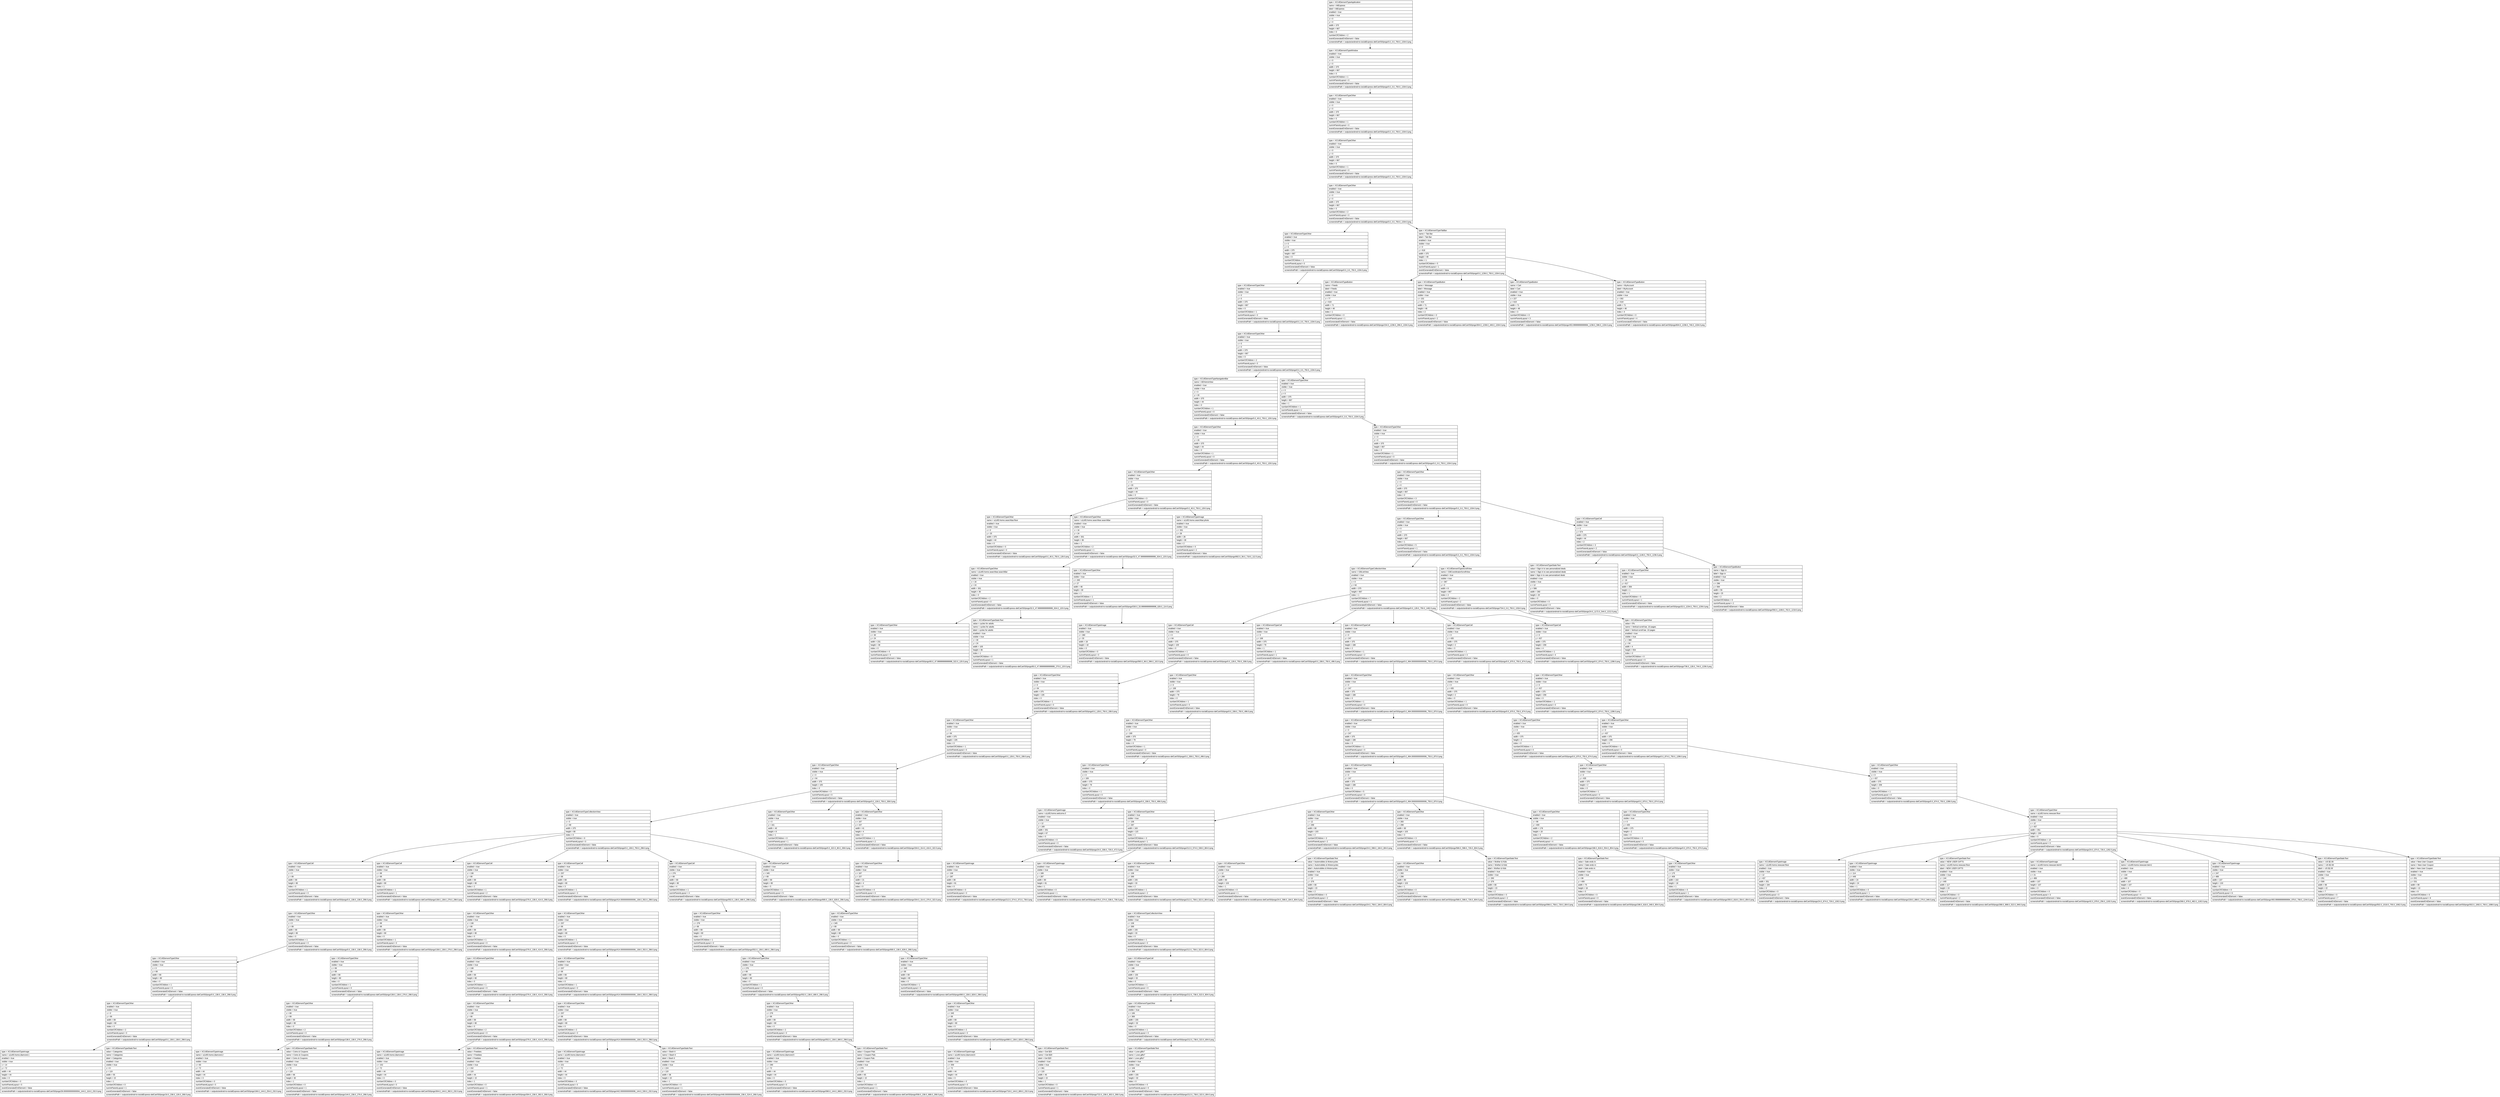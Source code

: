 digraph Layout {

	node [shape=record fontname=Arial];

	0	[label="{type = XCUIElementTypeApplication\l|name = AliExpress\l|label = AliExpress\l|enabled = true\l|visible = true\l|x = 0\l|y = 0\l|width = 375\l|height = 667\l|index = 0\l|numberOfChildren = 2\l|eventGeneratedOnElement = false \l|screenshotPath = outputs/android-to-ios/aliExpress-delCart/S0/pngs/0.0_0.0_750.0_1334.0.png\l}"]
	1	[label="{type = XCUIElementTypeWindow\l|enabled = true\l|visible = true\l|x = 0\l|y = 0\l|width = 375\l|height = 667\l|index = 0\l|numberOfChildren = 1\l|numInParentLayout = 0\l|eventGeneratedOnElement = false \l|screenshotPath = outputs/android-to-ios/aliExpress-delCart/S0/pngs/0.0_0.0_750.0_1334.0.png\l}"]
	2	[label="{type = XCUIElementTypeOther\l|enabled = true\l|visible = true\l|x = 0\l|y = 0\l|width = 375\l|height = 667\l|index = 0\l|numberOfChildren = 1\l|numInParentLayout = 0\l|eventGeneratedOnElement = false \l|screenshotPath = outputs/android-to-ios/aliExpress-delCart/S0/pngs/0.0_0.0_750.0_1334.0.png\l}"]
	3	[label="{type = XCUIElementTypeOther\l|enabled = true\l|visible = true\l|x = 0\l|y = 0\l|width = 375\l|height = 667\l|index = 0\l|numberOfChildren = 1\l|numInParentLayout = 0\l|eventGeneratedOnElement = false \l|screenshotPath = outputs/android-to-ios/aliExpress-delCart/S0/pngs/0.0_0.0_750.0_1334.0.png\l}"]
	4	[label="{type = XCUIElementTypeOther\l|enabled = true\l|visible = true\l|x = 0\l|y = 0\l|width = 375\l|height = 667\l|index = 0\l|numberOfChildren = 2\l|numInParentLayout = 0\l|eventGeneratedOnElement = false \l|screenshotPath = outputs/android-to-ios/aliExpress-delCart/S0/pngs/0.0_0.0_750.0_1334.0.png\l}"]
	5	[label="{type = XCUIElementTypeOther\l|enabled = true\l|visible = true\l|x = 0\l|y = 0\l|width = 375\l|height = 667\l|index = 0\l|numberOfChildren = 1\l|numInParentLayout = 0\l|eventGeneratedOnElement = false \l|screenshotPath = outputs/android-to-ios/aliExpress-delCart/S0/pngs/0.0_0.0_750.0_1334.0.png\l}"]
	6	[label="{type = XCUIElementTypeTabBar\l|name = Tab Bar\l|label = Tab Bar\l|enabled = true\l|visible = true\l|x = 0\l|y = 618\l|width = 375\l|height = 49\l|index = 1\l|numberOfChildren = 5\l|numInParentLayout = 1\l|eventGeneratedOnElement = false \l|screenshotPath = outputs/android-to-ios/aliExpress-delCart/S0/pngs/0.0_1236.0_750.0_1334.0.png\l}"]
	7	[label="{type = XCUIElementTypeOther\l|enabled = true\l|visible = true\l|x = 0\l|y = 0\l|width = 375\l|height = 667\l|index = 0\l|numberOfChildren = 1\l|numInParentLayout = 0\l|eventGeneratedOnElement = false \l|screenshotPath = outputs/android-to-ios/aliExpress-delCart/S0/pngs/0.0_0.0_750.0_1334.0.png\l}"]
	8	[label="{type = XCUIElementTypeButton\l|name = Feeds\l|label = Feeds\l|enabled = true\l|visible = true\l|x = 77\l|y = 619\l|width = 71\l|height = 48\l|index = 1\l|numberOfChildren = 0\l|numInParentLayout = 1\l|eventGeneratedOnElement = false \l|screenshotPath = outputs/android-to-ios/aliExpress-delCart/S0/pngs/154.0_1238.0_296.0_1334.0.png\l}"]
	9	[label="{type = XCUIElementTypeButton\l|name = Message\l|label = Message\l|enabled = true\l|visible = true\l|x = 152\l|y = 619\l|width = 71\l|height = 48\l|index = 2\l|numberOfChildren = 0\l|numInParentLayout = 2\l|eventGeneratedOnElement = false \l|screenshotPath = outputs/android-to-ios/aliExpress-delCart/S0/pngs/304.0_1238.0_446.0_1334.0.png\l}"]
	10	[label="{type = XCUIElementTypeButton\l|name = Cart\l|label = Cart\l|enabled = true\l|visible = true\l|x = 227\l|y = 619\l|width = 71\l|height = 48\l|index = 3\l|numberOfChildren = 0\l|numInParentLayout = 3\l|eventGeneratedOnElement = false \l|screenshotPath = outputs/android-to-ios/aliExpress-delCart/S0/pngs/453.99999999999994_1238.0_596.0_1334.0.png\l}"]
	11	[label="{type = XCUIElementTypeButton\l|name = MyAccount\l|label = MyAccount\l|enabled = true\l|visible = true\l|x = 302\l|y = 619\l|width = 71\l|height = 48\l|index = 4\l|numberOfChildren = 0\l|numInParentLayout = 4\l|eventGeneratedOnElement = false \l|screenshotPath = outputs/android-to-ios/aliExpress-delCart/S0/pngs/604.0_1238.0_746.0_1334.0.png\l}"]
	12	[label="{type = XCUIElementTypeOther\l|enabled = true\l|visible = true\l|x = 0\l|y = 0\l|width = 375\l|height = 667\l|index = 0\l|numberOfChildren = 2\l|numInParentLayout = 0\l|eventGeneratedOnElement = false \l|screenshotPath = outputs/android-to-ios/aliExpress-delCart/S0/pngs/0.0_0.0_750.0_1334.0.png\l}"]
	13	[label="{type = XCUIElementTypeNavigationBar\l|name = AEHomeView\l|enabled = true\l|visible = true\l|x = 0\l|y = 20\l|width = 375\l|height = 44\l|index = 0\l|numberOfChildren = 1\l|numInParentLayout = 0\l|eventGeneratedOnElement = false \l|screenshotPath = outputs/android-to-ios/aliExpress-delCart/S0/pngs/0.0_40.0_750.0_128.0.png\l}"]
	14	[label="{type = XCUIElementTypeOther\l|enabled = true\l|visible = true\l|x = 0\l|y = 0\l|width = 375\l|height = 667\l|index = 1\l|numberOfChildren = 1\l|numInParentLayout = 1\l|eventGeneratedOnElement = false \l|screenshotPath = outputs/android-to-ios/aliExpress-delCart/S0/pngs/0.0_0.0_750.0_1334.0.png\l}"]
	15	[label="{type = XCUIElementTypeOther\l|enabled = true\l|visible = true\l|x = 0\l|y = 20\l|width = 375\l|height = 44\l|index = 0\l|numberOfChildren = 1\l|numInParentLayout = 0\l|eventGeneratedOnElement = false \l|screenshotPath = outputs/android-to-ios/aliExpress-delCart/S0/pngs/0.0_40.0_750.0_128.0.png\l}"]
	16	[label="{type = XCUIElementTypeOther\l|enabled = true\l|visible = true\l|x = 0\l|y = 0\l|width = 375\l|height = 667\l|index = 0\l|numberOfChildren = 1\l|numInParentLayout = 0\l|eventGeneratedOnElement = false \l|screenshotPath = outputs/android-to-ios/aliExpress-delCart/S0/pngs/0.0_0.0_750.0_1334.0.png\l}"]
	17	[label="{type = XCUIElementTypeOther\l|enabled = true\l|visible = true\l|x = 0\l|y = 20\l|width = 375\l|height = 44\l|index = 0\l|numberOfChildren = 3\l|numInParentLayout = 0\l|eventGeneratedOnElement = false \l|screenshotPath = outputs/android-to-ios/aliExpress-delCart/S0/pngs/0.0_40.0_750.0_128.0.png\l}"]
	18	[label="{type = XCUIElementTypeOther\l|enabled = true\l|visible = true\l|x = 0\l|y = 0\l|width = 375\l|height = 667\l|index = 0\l|numberOfChildren = 3\l|numInParentLayout = 0\l|eventGeneratedOnElement = false \l|screenshotPath = outputs/android-to-ios/aliExpress-delCart/S0/pngs/0.0_0.0_750.0_1334.0.png\l}"]
	19	[label="{type = XCUIElementTypeOther\l|name = a1z65.home.searchbar.floor\l|enabled = true\l|visible = true\l|x = 0\l|y = 20\l|width = 375\l|height = 44\l|index = 0\l|numberOfChildren = 0\l|numInParentLayout = 0\l|eventGeneratedOnElement = false \l|screenshotPath = outputs/android-to-ios/aliExpress-delCart/S0/pngs/0.0_40.0_750.0_128.0.png\l}"]
	20	[label="{type = XCUIElementTypeOther\l|name = a1z65.home.searchbar.searchBar\l|enabled = true\l|visible = true\l|x = 16\l|y = 24\l|width = 301\l|height = 36\l|index = 1\l|numberOfChildren = 2\l|numInParentLayout = 1\l|eventGeneratedOnElement = false \l|screenshotPath = outputs/android-to-ios/aliExpress-delCart/S0/pngs/32.0_47.99999999999999_634.0_120.0.png\l}"]
	21	[label="{type = XCUIElementTypeImage\l|name = a1z65.home.searchbar.photo\l|enabled = true\l|visible = true\l|x = 331\l|y = 28\l|width = 28\l|height = 28\l|index = 2\l|numberOfChildren = 0\l|numInParentLayout = 2\l|eventGeneratedOnElement = false \l|screenshotPath = outputs/android-to-ios/aliExpress-delCart/S0/pngs/662.0_56.0_718.0_112.0.png\l}"]
	22	[label="{type = XCUIElementTypeOther\l|enabled = true\l|visible = true\l|x = 0\l|y = 0\l|width = 375\l|height = 667\l|index = 1\l|numberOfChildren = 5\l|numInParentLayout = 1\l|eventGeneratedOnElement = false \l|screenshotPath = outputs/android-to-ios/aliExpress-delCart/S0/pngs/0.0_0.0_750.0_1334.0.png\l}"]
	23	[label="{type = XCUIElementTypeCell\l|enabled = true\l|visible = true\l|x = 0\l|y = 574\l|width = 375\l|height = 44\l|index = 2\l|numberOfChildren = 3\l|numInParentLayout = 2\l|eventGeneratedOnElement = false \l|screenshotPath = outputs/android-to-ios/aliExpress-delCart/S0/pngs/0.0_1148.0_750.0_1236.0.png\l}"]
	24	[label="{type = XCUIElementTypeOther\l|name = a1z65.home.searchbar.searchBar\l|enabled = true\l|visible = true\l|x = 16\l|y = 24\l|width = 301\l|height = 36\l|index = 0\l|numberOfChildren = 2\l|numInParentLayout = 0\l|eventGeneratedOnElement = false \l|screenshotPath = outputs/android-to-ios/aliExpress-delCart/S0/pngs/32.0_47.99999999999999_634.0_120.0.png\l}"]
	25	[label="{type = XCUIElementTypeOther\l|enabled = true\l|visible = true\l|x = 265\l|y = 27\l|width = 48\l|height = 30\l|index = 1\l|numberOfChildren = 1\l|numInParentLayout = 1\l|eventGeneratedOnElement = false \l|screenshotPath = outputs/android-to-ios/aliExpress-delCart/S0/pngs/530.0_53.99999999999999_626.0_114.0.png\l}"]
	26	[label="{type = XCUIElementTypeCollectionView\l|name = GBListView\l|enabled = true\l|visible = true\l|x = 0\l|y = 64\l|width = 375\l|height = 667\l|index = 1\l|numberOfChildren = 7\l|numInParentLayout = 1\l|eventGeneratedOnElement = false \l|screenshotPath = outputs/android-to-ios/aliExpress-delCart/S0/pngs/0.0_128.0_750.0_1462.0.png\l}"]
	27	[label="{type = XCUIElementTypeScrollView\l|name = GBCoordinatorScrollView\l|enabled = true\l|visible = true\l|x = 367\l|y = 0\l|width = 8\l|height = 667\l|index = 2\l|numberOfChildren = 2\l|numInParentLayout = 2\l|eventGeneratedOnElement = false \l|screenshotPath = outputs/android-to-ios/aliExpress-delCart/S0/pngs/734.0_0.0_750.0_1334.0.png\l}"]
	28	[label="{type = XCUIElementTypeStaticText\l|value = Sign in to see personalized deals\l|name = Sign in to see personalized deals\l|label = Sign in to see personalized deals\l|enabled = true\l|visible = true\l|x = 12\l|y = 586\l|width = 260\l|height = 20\l|index = 0\l|numberOfChildren = 0\l|numInParentLayout = 0\l|eventGeneratedOnElement = false \l|screenshotPath = outputs/android-to-ios/aliExpress-delCart/S0/pngs/24.0_1172.0_544.0_1212.0.png\l}"]
	29	[label="{type = XCUIElementTypeOther\l|enabled = true\l|visible = true\l|x = 16\l|y = 617\l|width = 359\l|height = 1\l|index = 1\l|numberOfChildren = 0\l|numInParentLayout = 1\l|eventGeneratedOnElement = false \l|screenshotPath = outputs/android-to-ios/aliExpress-delCart/S0/pngs/32.0_1234.0_750.0_1236.0.png\l}"]
	30	[label="{type = XCUIElementTypeButton\l|name = Sign in\l|label = Sign in\l|enabled = true\l|visible = true\l|x = 296\l|y = 584\l|width = 55\l|height = 25\l|index = 2\l|numberOfChildren = 0\l|numInParentLayout = 2\l|eventGeneratedOnElement = false \l|screenshotPath = outputs/android-to-ios/aliExpress-delCart/S0/pngs/592.0_1168.0_702.0_1218.0.png\l}"]
	31	[label="{type = XCUIElementTypeOther\l|enabled = true\l|visible = true\l|x = 30\l|y = 24\l|width = 231\l|height = 36\l|index = 0\l|numberOfChildren = 0\l|numInParentLayout = 0\l|eventGeneratedOnElement = false \l|screenshotPath = outputs/android-to-ios/aliExpress-delCart/S0/pngs/60.0_47.99999999999999_522.0_120.0.png\l}"]
	32	[label="{type = XCUIElementTypeStaticText\l|value = cycles for adults\l|name = cycles for adults\l|label = cycles for adults\l|enabled = true\l|visible = true\l|x = 30\l|y = 24\l|width = 105\l|height = 36\l|index = 1\l|numberOfChildren = 0\l|numInParentLayout = 1\l|eventGeneratedOnElement = false \l|screenshotPath = outputs/android-to-ios/aliExpress-delCart/S0/pngs/60.0_47.99999999999999_270.0_120.0.png\l}"]
	33	[label="{type = XCUIElementTypeImage\l|enabled = true\l|visible = true\l|x = 280\l|y = 33\l|width = 18\l|height = 18\l|index = 0\l|numberOfChildren = 0\l|numInParentLayout = 0\l|eventGeneratedOnElement = false \l|screenshotPath = outputs/android-to-ios/aliExpress-delCart/S0/pngs/560.0_66.0_596.0_102.0.png\l}"]
	34	[label="{type = XCUIElementTypeCell\l|enabled = true\l|visible = true\l|x = 0\l|y = 64\l|width = 375\l|height = 105\l|index = 0\l|numberOfChildren = 1\l|numInParentLayout = 0\l|eventGeneratedOnElement = false \l|screenshotPath = outputs/android-to-ios/aliExpress-delCart/S0/pngs/0.0_128.0_750.0_338.0.png\l}"]
	35	[label="{type = XCUIElementTypeCell\l|enabled = true\l|visible = true\l|x = 0\l|y = 169\l|width = 375\l|height = 79\l|index = 1\l|numberOfChildren = 1\l|numInParentLayout = 1\l|eventGeneratedOnElement = false \l|screenshotPath = outputs/android-to-ios/aliExpress-delCart/S0/pngs/0.0_338.0_750.0_496.0.png\l}"]
	36	[label="{type = XCUIElementTypeCell\l|enabled = true\l|visible = true\l|x = 0\l|y = 247\l|width = 375\l|height = 188\l|index = 2\l|numberOfChildren = 1\l|numInParentLayout = 2\l|eventGeneratedOnElement = false \l|screenshotPath = outputs/android-to-ios/aliExpress-delCart/S0/pngs/0.0_494.00000000000006_750.0_870.0.png\l}"]
	37	[label="{type = XCUIElementTypeCell\l|enabled = true\l|visible = true\l|x = 0\l|y = 435\l|width = 375\l|height = 2\l|index = 3\l|numberOfChildren = 1\l|numInParentLayout = 3\l|eventGeneratedOnElement = false \l|screenshotPath = outputs/android-to-ios/aliExpress-delCart/S0/pngs/0.0_870.0_750.0_874.0.png\l}"]
	38	[label="{type = XCUIElementTypeCell\l|enabled = true\l|visible = true\l|x = 0\l|y = 437\l|width = 375\l|height = 206\l|index = 4\l|numberOfChildren = 1\l|numInParentLayout = 4\l|eventGeneratedOnElement = false \l|screenshotPath = outputs/android-to-ios/aliExpress-delCart/S0/pngs/0.0_874.0_750.0_1286.0.png\l}"]
	39	[label="{type = XCUIElementTypeOther\l|value = 0%\l|name = Vertical scroll bar, 10 pages\l|label = Vertical scroll bar, 10 pages\l|enabled = true\l|visible = true\l|x = 368\l|y = 64\l|width = 4\l|height = 554\l|index = 0\l|numberOfChildren = 0\l|numInParentLayout = 0\l|eventGeneratedOnElement = false \l|screenshotPath = outputs/android-to-ios/aliExpress-delCart/S0/pngs/736.0_128.0_744.0_1236.0.png\l}"]
	40	[label="{type = XCUIElementTypeOther\l|enabled = true\l|visible = true\l|x = 0\l|y = 64\l|width = 375\l|height = 105\l|index = 0\l|numberOfChildren = 1\l|numInParentLayout = 0\l|eventGeneratedOnElement = false \l|screenshotPath = outputs/android-to-ios/aliExpress-delCart/S0/pngs/0.0_128.0_750.0_338.0.png\l}"]
	41	[label="{type = XCUIElementTypeOther\l|enabled = true\l|visible = true\l|x = 0\l|y = 169\l|width = 375\l|height = 79\l|index = 0\l|numberOfChildren = 1\l|numInParentLayout = 0\l|eventGeneratedOnElement = false \l|screenshotPath = outputs/android-to-ios/aliExpress-delCart/S0/pngs/0.0_338.0_750.0_496.0.png\l}"]
	42	[label="{type = XCUIElementTypeOther\l|enabled = true\l|visible = true\l|x = 0\l|y = 247\l|width = 375\l|height = 188\l|index = 0\l|numberOfChildren = 1\l|numInParentLayout = 0\l|eventGeneratedOnElement = false \l|screenshotPath = outputs/android-to-ios/aliExpress-delCart/S0/pngs/0.0_494.00000000000006_750.0_870.0.png\l}"]
	43	[label="{type = XCUIElementTypeOther\l|enabled = true\l|visible = true\l|x = 0\l|y = 435\l|width = 375\l|height = 2\l|index = 0\l|numberOfChildren = 1\l|numInParentLayout = 0\l|eventGeneratedOnElement = false \l|screenshotPath = outputs/android-to-ios/aliExpress-delCart/S0/pngs/0.0_870.0_750.0_874.0.png\l}"]
	44	[label="{type = XCUIElementTypeOther\l|enabled = true\l|visible = true\l|x = 0\l|y = 437\l|width = 375\l|height = 206\l|index = 0\l|numberOfChildren = 1\l|numInParentLayout = 0\l|eventGeneratedOnElement = false \l|screenshotPath = outputs/android-to-ios/aliExpress-delCart/S0/pngs/0.0_874.0_750.0_1286.0.png\l}"]
	45	[label="{type = XCUIElementTypeOther\l|enabled = true\l|visible = true\l|x = 0\l|y = 64\l|width = 375\l|height = 105\l|index = 0\l|numberOfChildren = 1\l|numInParentLayout = 0\l|eventGeneratedOnElement = false \l|screenshotPath = outputs/android-to-ios/aliExpress-delCart/S0/pngs/0.0_128.0_750.0_338.0.png\l}"]
	46	[label="{type = XCUIElementTypeOther\l|enabled = true\l|visible = true\l|x = 0\l|y = 169\l|width = 375\l|height = 79\l|index = 0\l|numberOfChildren = 1\l|numInParentLayout = 0\l|eventGeneratedOnElement = false \l|screenshotPath = outputs/android-to-ios/aliExpress-delCart/S0/pngs/0.0_338.0_750.0_496.0.png\l}"]
	47	[label="{type = XCUIElementTypeOther\l|enabled = true\l|visible = true\l|x = 0\l|y = 247\l|width = 375\l|height = 188\l|index = 0\l|numberOfChildren = 1\l|numInParentLayout = 0\l|eventGeneratedOnElement = false \l|screenshotPath = outputs/android-to-ios/aliExpress-delCart/S0/pngs/0.0_494.00000000000006_750.0_870.0.png\l}"]
	48	[label="{type = XCUIElementTypeOther\l|enabled = true\l|visible = true\l|x = 0\l|y = 435\l|width = 375\l|height = 2\l|index = 0\l|numberOfChildren = 1\l|numInParentLayout = 0\l|eventGeneratedOnElement = false \l|screenshotPath = outputs/android-to-ios/aliExpress-delCart/S0/pngs/0.0_870.0_750.0_874.0.png\l}"]
	49	[label="{type = XCUIElementTypeOther\l|enabled = true\l|visible = true\l|x = 0\l|y = 437\l|width = 375\l|height = 206\l|index = 0\l|numberOfChildren = 1\l|numInParentLayout = 0\l|eventGeneratedOnElement = false \l|screenshotPath = outputs/android-to-ios/aliExpress-delCart/S0/pngs/0.0_874.0_750.0_1286.0.png\l}"]
	50	[label="{type = XCUIElementTypeOther\l|enabled = true\l|visible = true\l|x = 0\l|y = 64\l|width = 375\l|height = 105\l|index = 0\l|numberOfChildren = 3\l|numInParentLayout = 0\l|eventGeneratedOnElement = false \l|screenshotPath = outputs/android-to-ios/aliExpress-delCart/S0/pngs/0.0_128.0_750.0_338.0.png\l}"]
	51	[label="{type = XCUIElementTypeOther\l|enabled = true\l|visible = true\l|x = 0\l|y = 169\l|width = 375\l|height = 79\l|index = 0\l|numberOfChildren = 1\l|numInParentLayout = 0\l|eventGeneratedOnElement = false \l|screenshotPath = outputs/android-to-ios/aliExpress-delCart/S0/pngs/0.0_338.0_750.0_496.0.png\l}"]
	52	[label="{type = XCUIElementTypeOther\l|enabled = true\l|visible = true\l|x = 0\l|y = 247\l|width = 375\l|height = 188\l|index = 0\l|numberOfChildren = 5\l|numInParentLayout = 0\l|eventGeneratedOnElement = false \l|screenshotPath = outputs/android-to-ios/aliExpress-delCart/S0/pngs/0.0_494.00000000000006_750.0_870.0.png\l}"]
	53	[label="{type = XCUIElementTypeOther\l|enabled = true\l|visible = true\l|x = 0\l|y = 435\l|width = 375\l|height = 2\l|index = 0\l|numberOfChildren = 1\l|numInParentLayout = 0\l|eventGeneratedOnElement = false \l|screenshotPath = outputs/android-to-ios/aliExpress-delCart/S0/pngs/0.0_870.0_750.0_874.0.png\l}"]
	54	[label="{type = XCUIElementTypeOther\l|enabled = true\l|visible = true\l|x = 0\l|y = 437\l|width = 375\l|height = 206\l|index = 0\l|numberOfChildren = 1\l|numInParentLayout = 0\l|eventGeneratedOnElement = false \l|screenshotPath = outputs/android-to-ios/aliExpress-delCart/S0/pngs/0.0_874.0_750.0_1286.0.png\l}"]
	55	[label="{type = XCUIElementTypeCollectionView\l|enabled = true\l|visible = true\l|x = 0\l|y = 69\l|width = 375\l|height = 80\l|index = 0\l|numberOfChildren = 6\l|numInParentLayout = 0\l|eventGeneratedOnElement = false \l|screenshotPath = outputs/android-to-ios/aliExpress-delCart/S0/pngs/0.0_138.0_750.0_298.0.png\l}"]
	56	[label="{type = XCUIElementTypeOther\l|enabled = true\l|visible = true\l|x = 0\l|y = 161\l|width = 40\l|height = 8\l|index = 1\l|numberOfChildren = 0\l|numInParentLayout = 1\l|eventGeneratedOnElement = false \l|screenshotPath = outputs/android-to-ios/aliExpress-delCart/S0/pngs/0.0_322.0_80.0_338.0.png\l}"]
	57	[label="{type = XCUIElementTypeOther\l|enabled = true\l|visible = true\l|x = 167\l|y = 157\l|width = 41\l|height = 4\l|index = 2\l|numberOfChildren = 1\l|numInParentLayout = 2\l|eventGeneratedOnElement = false \l|screenshotPath = outputs/android-to-ios/aliExpress-delCart/S0/pngs/334.0_314.0_416.0_322.0.png\l}"]
	58	[label="{type = XCUIElementTypeImage\l|name = a1z65.home.welcome.0\l|enabled = true\l|visible = true\l|x = 12\l|y = 169\l|width = 351\l|height = 67\l|index = 0\l|numberOfChildren = 0\l|numInParentLayout = 0\l|eventGeneratedOnElement = false \l|screenshotPath = outputs/android-to-ios/aliExpress-delCart/S0/pngs/24.0_338.0_726.0_472.0.png\l}"]
	59	[label="{type = XCUIElementTypeOther\l|enabled = true\l|visible = true\l|x = 106\l|y = 287\l|width = 163\l|height = 115\l|index = 1\l|numberOfChildren = 3\l|numInParentLayout = 1\l|eventGeneratedOnElement = false \l|screenshotPath = outputs/android-to-ios/aliExpress-delCart/S0/pngs/212.0_574.0_538.0_804.0.png\l}"]
	60	[label="{type = XCUIElementTypeOther\l|enabled = true\l|visible = true\l|x = 12\l|y = 299\l|width = 80\l|height = 103\l|index = 2\l|numberOfChildren = 3\l|numInParentLayout = 2\l|eventGeneratedOnElement = false \l|screenshotPath = outputs/android-to-ios/aliExpress-delCart/S0/pngs/24.0_598.0_184.0_804.0.png\l}"]
	61	[label="{type = XCUIElementTypeOther\l|enabled = true\l|visible = true\l|x = 283\l|y = 299\l|width = 80\l|height = 103\l|index = 3\l|numberOfChildren = 3\l|numInParentLayout = 3\l|eventGeneratedOnElement = false \l|screenshotPath = outputs/android-to-ios/aliExpress-delCart/S0/pngs/566.0_598.0_726.0_804.0.png\l}"]
	62	[label="{type = XCUIElementTypeOther\l|enabled = true\l|visible = true\l|x = 99\l|y = 409\l|width = 178\l|height = 18\l|index = 4\l|numberOfChildren = 2\l|numInParentLayout = 4\l|eventGeneratedOnElement = false \l|screenshotPath = outputs/android-to-ios/aliExpress-delCart/S0/pngs/198.0_818.0_554.0_854.0.png\l}"]
	63	[label="{type = XCUIElementTypeOther\l|enabled = true\l|visible = true\l|x = 0\l|y = 435\l|width = 375\l|height = 2\l|index = 0\l|numberOfChildren = 0\l|numInParentLayout = 0\l|eventGeneratedOnElement = false \l|screenshotPath = outputs/android-to-ios/aliExpress-delCart/S0/pngs/0.0_870.0_750.0_874.0.png\l}"]
	64	[label="{type = XCUIElementTypeOther\l|name = a1z65.home.newuser.floor\l|enabled = true\l|visible = true\l|x = 12\l|y = 437\l|width = 351\l|height = 194\l|index = 0\l|numberOfChildren = 14\l|numInParentLayout = 0\l|eventGeneratedOnElement = false \l|screenshotPath = outputs/android-to-ios/aliExpress-delCart/S0/pngs/24.0_874.0_726.0_1262.0.png\l}"]
	65	[label="{type = XCUIElementTypeCell\l|enabled = true\l|visible = true\l|x = 0\l|y = 69\l|width = 69\l|height = 80\l|index = 0\l|numberOfChildren = 1\l|numInParentLayout = 0\l|eventGeneratedOnElement = false \l|screenshotPath = outputs/android-to-ios/aliExpress-delCart/S0/pngs/0.0_138.0_138.0_298.0.png\l}"]
	66	[label="{type = XCUIElementTypeCell\l|enabled = true\l|visible = true\l|x = 69\l|y = 69\l|width = 69\l|height = 80\l|index = 1\l|numberOfChildren = 1\l|numInParentLayout = 1\l|eventGeneratedOnElement = false \l|screenshotPath = outputs/android-to-ios/aliExpress-delCart/S0/pngs/138.0_138.0_276.0_298.0.png\l}"]
	67	[label="{type = XCUIElementTypeCell\l|enabled = true\l|visible = true\l|x = 138\l|y = 69\l|width = 69\l|height = 80\l|index = 2\l|numberOfChildren = 1\l|numInParentLayout = 2\l|eventGeneratedOnElement = false \l|screenshotPath = outputs/android-to-ios/aliExpress-delCart/S0/pngs/276.0_138.0_414.0_298.0.png\l}"]
	68	[label="{type = XCUIElementTypeCell\l|enabled = true\l|visible = true\l|x = 207\l|y = 69\l|width = 69\l|height = 80\l|index = 3\l|numberOfChildren = 1\l|numInParentLayout = 3\l|eventGeneratedOnElement = false \l|screenshotPath = outputs/android-to-ios/aliExpress-delCart/S0/pngs/414.00000000000006_138.0_552.0_298.0.png\l}"]
	69	[label="{type = XCUIElementTypeCell\l|enabled = true\l|visible = true\l|x = 276\l|y = 69\l|width = 69\l|height = 80\l|index = 4\l|numberOfChildren = 1\l|numInParentLayout = 4\l|eventGeneratedOnElement = false \l|screenshotPath = outputs/android-to-ios/aliExpress-delCart/S0/pngs/552.0_138.0_690.0_298.0.png\l}"]
	70	[label="{type = XCUIElementTypeCell\l|enabled = true\l|visible = true\l|x = 345\l|y = 69\l|width = 69\l|height = 80\l|index = 5\l|numberOfChildren = 1\l|numInParentLayout = 5\l|eventGeneratedOnElement = false \l|screenshotPath = outputs/android-to-ios/aliExpress-delCart/S0/pngs/690.0_138.0_828.0_298.0.png\l}"]
	71	[label="{type = XCUIElementTypeOther\l|enabled = true\l|visible = true\l|x = 167\l|y = 157\l|width = 21\l|height = 4\l|index = 0\l|numberOfChildren = 0\l|numInParentLayout = 0\l|eventGeneratedOnElement = false \l|screenshotPath = outputs/android-to-ios/aliExpress-delCart/S0/pngs/334.0_314.0_376.0_322.0.png\l}"]
	72	[label="{type = XCUIElementTypeImage\l|enabled = true\l|visible = true\l|x = 106\l|y = 287\l|width = 80\l|height = 81\l|index = 0\l|numberOfChildren = 0\l|numInParentLayout = 0\l|eventGeneratedOnElement = false \l|screenshotPath = outputs/android-to-ios/aliExpress-delCart/S0/pngs/212.0_574.0_372.0_736.0.png\l}"]
	73	[label="{type = XCUIElementTypeImage\l|enabled = true\l|visible = true\l|x = 189\l|y = 287\l|width = 80\l|height = 81\l|index = 1\l|numberOfChildren = 0\l|numInParentLayout = 1\l|eventGeneratedOnElement = false \l|screenshotPath = outputs/android-to-ios/aliExpress-delCart/S0/pngs/378.0_574.0_538.0_736.0.png\l}"]
	74	[label="{type = XCUIElementTypeOther\l|enabled = true\l|visible = true\l|x = 106\l|y = 369\l|width = 155\l|height = 33\l|index = 2\l|numberOfChildren = 1\l|numInParentLayout = 2\l|eventGeneratedOnElement = false \l|screenshotPath = outputs/android-to-ios/aliExpress-delCart/S0/pngs/212.0_738.0_522.0_804.0.png\l}"]
	75	[label="{type = XCUIElementTypeOther\l|enabled = true\l|visible = true\l|x = 12\l|y = 299\l|width = 80\l|height = 103\l|index = 1\l|numberOfChildren = 0\l|numInParentLayout = 1\l|eventGeneratedOnElement = false \l|screenshotPath = outputs/android-to-ios/aliExpress-delCart/S0/pngs/24.0_598.0_184.0_804.0.png\l}"]
	76	[label="{type = XCUIElementTypeStaticText\l|value = Automobiles & Motorcycles\l|name = Automobiles & Motorcycles\l|label = Automobiles & Motorcycles\l|enabled = true\l|visible = true\l|x = 12\l|y = 379\l|width = 80\l|height = 23\l|index = 2\l|numberOfChildren = 0\l|numInParentLayout = 2\l|eventGeneratedOnElement = false \l|screenshotPath = outputs/android-to-ios/aliExpress-delCart/S0/pngs/24.0_758.0_184.0_804.0.png\l}"]
	77	[label="{type = XCUIElementTypeOther\l|enabled = true\l|visible = true\l|x = 283\l|y = 299\l|width = 80\l|height = 103\l|index = 1\l|numberOfChildren = 0\l|numInParentLayout = 1\l|eventGeneratedOnElement = false \l|screenshotPath = outputs/android-to-ios/aliExpress-delCart/S0/pngs/566.0_598.0_726.0_804.0.png\l}"]
	78	[label="{type = XCUIElementTypeStaticText\l|value = Mother & Kids\l|name = Mother & Kids\l|label = Mother & Kids\l|enabled = true\l|visible = true\l|x = 283\l|y = 379\l|width = 80\l|height = 23\l|index = 2\l|numberOfChildren = 0\l|numInParentLayout = 2\l|eventGeneratedOnElement = false \l|screenshotPath = outputs/android-to-ios/aliExpress-delCart/S0/pngs/566.0_758.0_726.0_804.0.png\l}"]
	79	[label="{type = XCUIElementTypeStaticText\l|value = Sale ends in:\l|name = Sale ends in:\l|label = Sale ends in:\l|enabled = true\l|visible = true\l|x = 99\l|y = 409\l|width = 75\l|height = 18\l|index = 0\l|numberOfChildren = 0\l|numInParentLayout = 0\l|eventGeneratedOnElement = false \l|screenshotPath = outputs/android-to-ios/aliExpress-delCart/S0/pngs/198.0_818.0_348.0_854.0.png\l}"]
	80	[label="{type = XCUIElementTypeOther\l|enabled = true\l|visible = true\l|x = 175\l|y = 409\l|width = 102\l|height = 18\l|index = 1\l|numberOfChildren = 0\l|numInParentLayout = 1\l|eventGeneratedOnElement = false \l|screenshotPath = outputs/android-to-ios/aliExpress-delCart/S0/pngs/350.0_818.0_554.0_854.0.png\l}"]
	81	[label="{type = XCUIElementTypeImage\l|name = a1z65.home.newuser.floor\l|enabled = true\l|visible = true\l|x = 12\l|y = 437\l|width = 351\l|height = 194\l|index = 0\l|numberOfChildren = 0\l|numInParentLayout = 0\l|eventGeneratedOnElement = false \l|screenshotPath = outputs/android-to-ios/aliExpress-delCart/S0/pngs/24.0_874.0_726.0_1262.0.png\l}"]
	82	[label="{type = XCUIElementTypeImage\l|enabled = true\l|visible = true\l|x = 114\l|y = 449\l|width = 24\l|height = 24\l|index = 1\l|numberOfChildren = 0\l|numInParentLayout = 1\l|eventGeneratedOnElement = false \l|screenshotPath = outputs/android-to-ios/aliExpress-delCart/S0/pngs/228.0_898.0_276.0_946.0.png\l}"]
	83	[label="{type = XCUIElementTypeStaticText\l|value = NEW USER GIFTS\l|name = a1z65.home.newuser.floor\l|label = NEW USER GIFTS\l|enabled = true\l|visible = true\l|x = 144\l|y = 449\l|width = 117\l|height = 24\l|index = 2\l|numberOfChildren = 0\l|numInParentLayout = 2\l|eventGeneratedOnElement = false \l|screenshotPath = outputs/android-to-ios/aliExpress-delCart/S0/pngs/288.0_898.0_522.0_946.0.png\l}"]
	84	[label="{type = XCUIElementTypeImage\l|name = a1z65.home.newuser.item0\l|enabled = true\l|visible = true\l|x = 21\l|y = 489\l|width = 107\l|height = 107\l|index = 3\l|numberOfChildren = 0\l|numInParentLayout = 3\l|eventGeneratedOnElement = false \l|screenshotPath = outputs/android-to-ios/aliExpress-delCart/S0/pngs/42.0_978.0_256.0_1192.0.png\l}"]
	85	[label="{type = XCUIElementTypeImage\l|name = a1z65.home.newuser.item1\l|enabled = true\l|visible = true\l|x = 134\l|y = 489\l|width = 107\l|height = 107\l|index = 4\l|numberOfChildren = 0\l|numInParentLayout = 4\l|eventGeneratedOnElement = false \l|screenshotPath = outputs/android-to-ios/aliExpress-delCart/S0/pngs/268.0_978.0_482.0_1192.0.png\l}"]
	86	[label="{type = XCUIElementTypeImage\l|enabled = true\l|visible = true\l|x = 247\l|y = 489\l|width = 107\l|height = 133\l|index = 6\l|numberOfChildren = 0\l|numInParentLayout = 6\l|eventGeneratedOnElement = false \l|screenshotPath = outputs/android-to-ios/aliExpress-delCart/S0/pngs/493.99999999999994_978.0_708.0_1244.0.png\l}"]
	87	[label="{type = XCUIElementTypeStaticText\l|value = -US $2.00\l|name = -US $2.00\l|label = -US $2.00\l|enabled = true\l|visible = true\l|x = 251\l|y = 509\l|width = 99\l|height = 22\l|index = 7\l|numberOfChildren = 0\l|numInParentLayout = 7\l|eventGeneratedOnElement = false \l|screenshotPath = outputs/android-to-ios/aliExpress-delCart/S0/pngs/502.0_1018.0_700.0_1062.0.png\l}"]
	88	[label="{type = XCUIElementTypeStaticText\l|value = New User Coupon\l|name = New User Coupon\l|label = New User Coupon\l|enabled = true\l|visible = true\l|x = 251\l|y = 531\l|width = 99\l|height = 13\l|index = 8\l|numberOfChildren = 0\l|numInParentLayout = 8\l|eventGeneratedOnElement = false \l|screenshotPath = outputs/android-to-ios/aliExpress-delCart/S0/pngs/502.0_1062.0_700.0_1088.0.png\l}"]
	89	[label="{type = XCUIElementTypeOther\l|enabled = true\l|visible = true\l|x = 0\l|y = 69\l|width = 69\l|height = 80\l|index = 0\l|numberOfChildren = 1\l|numInParentLayout = 0\l|eventGeneratedOnElement = false \l|screenshotPath = outputs/android-to-ios/aliExpress-delCart/S0/pngs/0.0_138.0_138.0_298.0.png\l}"]
	90	[label="{type = XCUIElementTypeOther\l|enabled = true\l|visible = true\l|x = 69\l|y = 69\l|width = 69\l|height = 80\l|index = 0\l|numberOfChildren = 1\l|numInParentLayout = 0\l|eventGeneratedOnElement = false \l|screenshotPath = outputs/android-to-ios/aliExpress-delCart/S0/pngs/138.0_138.0_276.0_298.0.png\l}"]
	91	[label="{type = XCUIElementTypeOther\l|enabled = true\l|visible = true\l|x = 138\l|y = 69\l|width = 69\l|height = 80\l|index = 0\l|numberOfChildren = 1\l|numInParentLayout = 0\l|eventGeneratedOnElement = false \l|screenshotPath = outputs/android-to-ios/aliExpress-delCart/S0/pngs/276.0_138.0_414.0_298.0.png\l}"]
	92	[label="{type = XCUIElementTypeOther\l|enabled = true\l|visible = true\l|x = 207\l|y = 69\l|width = 69\l|height = 80\l|index = 0\l|numberOfChildren = 1\l|numInParentLayout = 0\l|eventGeneratedOnElement = false \l|screenshotPath = outputs/android-to-ios/aliExpress-delCart/S0/pngs/414.00000000000006_138.0_552.0_298.0.png\l}"]
	93	[label="{type = XCUIElementTypeOther\l|enabled = true\l|visible = true\l|x = 276\l|y = 69\l|width = 69\l|height = 80\l|index = 0\l|numberOfChildren = 1\l|numInParentLayout = 0\l|eventGeneratedOnElement = false \l|screenshotPath = outputs/android-to-ios/aliExpress-delCart/S0/pngs/552.0_138.0_690.0_298.0.png\l}"]
	94	[label="{type = XCUIElementTypeOther\l|enabled = true\l|visible = true\l|x = 345\l|y = 69\l|width = 69\l|height = 80\l|index = 0\l|numberOfChildren = 1\l|numInParentLayout = 0\l|eventGeneratedOnElement = false \l|screenshotPath = outputs/android-to-ios/aliExpress-delCart/S0/pngs/690.0_138.0_828.0_298.0.png\l}"]
	95	[label="{type = XCUIElementTypeCollectionView\l|enabled = true\l|visible = true\l|x = 106\l|y = 369\l|width = 155\l|height = 33\l|index = 0\l|numberOfChildren = 1\l|numInParentLayout = 0\l|eventGeneratedOnElement = false \l|screenshotPath = outputs/android-to-ios/aliExpress-delCart/S0/pngs/212.0_738.0_522.0_804.0.png\l}"]
	96	[label="{type = XCUIElementTypeOther\l|enabled = true\l|visible = true\l|x = 0\l|y = 69\l|width = 69\l|height = 80\l|index = 0\l|numberOfChildren = 1\l|numInParentLayout = 0\l|eventGeneratedOnElement = false \l|screenshotPath = outputs/android-to-ios/aliExpress-delCart/S0/pngs/0.0_138.0_138.0_298.0.png\l}"]
	97	[label="{type = XCUIElementTypeOther\l|enabled = true\l|visible = true\l|x = 69\l|y = 69\l|width = 69\l|height = 80\l|index = 0\l|numberOfChildren = 1\l|numInParentLayout = 0\l|eventGeneratedOnElement = false \l|screenshotPath = outputs/android-to-ios/aliExpress-delCart/S0/pngs/138.0_138.0_276.0_298.0.png\l}"]
	98	[label="{type = XCUIElementTypeOther\l|enabled = true\l|visible = true\l|x = 138\l|y = 69\l|width = 69\l|height = 80\l|index = 0\l|numberOfChildren = 1\l|numInParentLayout = 0\l|eventGeneratedOnElement = false \l|screenshotPath = outputs/android-to-ios/aliExpress-delCart/S0/pngs/276.0_138.0_414.0_298.0.png\l}"]
	99	[label="{type = XCUIElementTypeOther\l|enabled = true\l|visible = true\l|x = 207\l|y = 69\l|width = 69\l|height = 80\l|index = 0\l|numberOfChildren = 1\l|numInParentLayout = 0\l|eventGeneratedOnElement = false \l|screenshotPath = outputs/android-to-ios/aliExpress-delCart/S0/pngs/414.00000000000006_138.0_552.0_298.0.png\l}"]
	100	[label="{type = XCUIElementTypeOther\l|enabled = true\l|visible = true\l|x = 276\l|y = 69\l|width = 69\l|height = 80\l|index = 0\l|numberOfChildren = 1\l|numInParentLayout = 0\l|eventGeneratedOnElement = false \l|screenshotPath = outputs/android-to-ios/aliExpress-delCart/S0/pngs/552.0_138.0_690.0_298.0.png\l}"]
	101	[label="{type = XCUIElementTypeOther\l|enabled = true\l|visible = true\l|x = 345\l|y = 69\l|width = 69\l|height = 80\l|index = 0\l|numberOfChildren = 1\l|numInParentLayout = 0\l|eventGeneratedOnElement = false \l|screenshotPath = outputs/android-to-ios/aliExpress-delCart/S0/pngs/690.0_138.0_828.0_298.0.png\l}"]
	102	[label="{type = XCUIElementTypeCell\l|enabled = true\l|visible = true\l|x = 106\l|y = 369\l|width = 155\l|height = 33\l|index = 0\l|numberOfChildren = 1\l|numInParentLayout = 0\l|eventGeneratedOnElement = false \l|screenshotPath = outputs/android-to-ios/aliExpress-delCart/S0/pngs/212.0_738.0_522.0_804.0.png\l}"]
	103	[label="{type = XCUIElementTypeOther\l|enabled = true\l|visible = true\l|x = 0\l|y = 69\l|width = 69\l|height = 80\l|index = 0\l|numberOfChildren = 2\l|numInParentLayout = 0\l|eventGeneratedOnElement = false \l|screenshotPath = outputs/android-to-ios/aliExpress-delCart/S0/pngs/0.0_138.0_138.0_298.0.png\l}"]
	104	[label="{type = XCUIElementTypeOther\l|enabled = true\l|visible = true\l|x = 69\l|y = 69\l|width = 69\l|height = 80\l|index = 0\l|numberOfChildren = 2\l|numInParentLayout = 0\l|eventGeneratedOnElement = false \l|screenshotPath = outputs/android-to-ios/aliExpress-delCart/S0/pngs/138.0_138.0_276.0_298.0.png\l}"]
	105	[label="{type = XCUIElementTypeOther\l|enabled = true\l|visible = true\l|x = 138\l|y = 69\l|width = 69\l|height = 80\l|index = 0\l|numberOfChildren = 2\l|numInParentLayout = 0\l|eventGeneratedOnElement = false \l|screenshotPath = outputs/android-to-ios/aliExpress-delCart/S0/pngs/276.0_138.0_414.0_298.0.png\l}"]
	106	[label="{type = XCUIElementTypeOther\l|enabled = true\l|visible = true\l|x = 207\l|y = 69\l|width = 69\l|height = 80\l|index = 0\l|numberOfChildren = 2\l|numInParentLayout = 0\l|eventGeneratedOnElement = false \l|screenshotPath = outputs/android-to-ios/aliExpress-delCart/S0/pngs/414.00000000000006_138.0_552.0_298.0.png\l}"]
	107	[label="{type = XCUIElementTypeOther\l|enabled = true\l|visible = true\l|x = 276\l|y = 69\l|width = 69\l|height = 80\l|index = 0\l|numberOfChildren = 2\l|numInParentLayout = 0\l|eventGeneratedOnElement = false \l|screenshotPath = outputs/android-to-ios/aliExpress-delCart/S0/pngs/552.0_138.0_690.0_298.0.png\l}"]
	108	[label="{type = XCUIElementTypeOther\l|enabled = true\l|visible = true\l|x = 345\l|y = 69\l|width = 69\l|height = 80\l|index = 0\l|numberOfChildren = 2\l|numInParentLayout = 0\l|eventGeneratedOnElement = false \l|screenshotPath = outputs/android-to-ios/aliExpress-delCart/S0/pngs/690.0_138.0_828.0_298.0.png\l}"]
	109	[label="{type = XCUIElementTypeOther\l|enabled = true\l|visible = true\l|x = 106\l|y = 369\l|width = 155\l|height = 33\l|index = 0\l|numberOfChildren = 1\l|numInParentLayout = 0\l|eventGeneratedOnElement = false \l|screenshotPath = outputs/android-to-ios/aliExpress-delCart/S0/pngs/212.0_738.0_522.0_804.0.png\l}"]
	110	[label="{type = XCUIElementTypeImage\l|name = a1z65.home.diamond.1\l|enabled = true\l|visible = true\l|x = 14\l|y = 72\l|width = 44\l|height = 44\l|index = 0\l|numberOfChildren = 0\l|numInParentLayout = 0\l|eventGeneratedOnElement = false \l|screenshotPath = outputs/android-to-ios/aliExpress-delCart/S0/pngs/28.000000000000004_144.0_116.0_232.0.png\l}"]
	111	[label="{type = XCUIElementTypeStaticText\l|value = Categories\l|name = Categories\l|label = Categories\l|enabled = true\l|visible = true\l|x = 8\l|y = 119\l|width = 55\l|height = 15\l|index = 1\l|numberOfChildren = 0\l|numInParentLayout = 1\l|eventGeneratedOnElement = false \l|screenshotPath = outputs/android-to-ios/aliExpress-delCart/S0/pngs/16.0_238.0_126.0_268.0.png\l}"]
	112	[label="{type = XCUIElementTypeImage\l|name = a1z65.home.diamond.2\l|enabled = true\l|visible = true\l|x = 83\l|y = 72\l|width = 44\l|height = 44\l|index = 0\l|numberOfChildren = 0\l|numInParentLayout = 0\l|eventGeneratedOnElement = false \l|screenshotPath = outputs/android-to-ios/aliExpress-delCart/S0/pngs/166.0_144.0_254.0_232.0.png\l}"]
	113	[label="{type = XCUIElementTypeStaticText\l|value = Coins & Coupons\l|name = Coins & Coupons\l|label = Coins & Coupons\l|enabled = true\l|visible = true\l|x = 72\l|y = 119\l|width = 66\l|height = 30\l|index = 1\l|numberOfChildren = 0\l|numInParentLayout = 1\l|eventGeneratedOnElement = false \l|screenshotPath = outputs/android-to-ios/aliExpress-delCart/S0/pngs/144.0_238.0_276.0_298.0.png\l}"]
	114	[label="{type = XCUIElementTypeImage\l|name = a1z65.home.diamond.3\l|enabled = true\l|visible = true\l|x = 152\l|y = 72\l|width = 44\l|height = 44\l|index = 0\l|numberOfChildren = 0\l|numInParentLayout = 0\l|eventGeneratedOnElement = false \l|screenshotPath = outputs/android-to-ios/aliExpress-delCart/S0/pngs/304.0_144.0_392.0_232.0.png\l}"]
	115	[label="{type = XCUIElementTypeStaticText\l|value = Freebies\l|name = Freebies\l|label = Freebies\l|enabled = true\l|visible = true\l|x = 152\l|y = 119\l|width = 44\l|height = 15\l|index = 1\l|numberOfChildren = 0\l|numInParentLayout = 1\l|eventGeneratedOnElement = false \l|screenshotPath = outputs/android-to-ios/aliExpress-delCart/S0/pngs/304.0_238.0_392.0_268.0.png\l}"]
	116	[label="{type = XCUIElementTypeImage\l|name = a1z65.home.diamond.4\l|enabled = true\l|visible = true\l|x = 221\l|y = 72\l|width = 44\l|height = 44\l|index = 0\l|numberOfChildren = 0\l|numInParentLayout = 0\l|eventGeneratedOnElement = false \l|screenshotPath = outputs/android-to-ios/aliExpress-delCart/S0/pngs/442.00000000000006_144.0_530.0_232.0.png\l}"]
	117	[label="{type = XCUIElementTypeStaticText\l|value = Slash It\l|name = Slash It\l|label = Slash It\l|enabled = true\l|visible = true\l|x = 224\l|y = 119\l|width = 38\l|height = 15\l|index = 1\l|numberOfChildren = 0\l|numInParentLayout = 1\l|eventGeneratedOnElement = false \l|screenshotPath = outputs/android-to-ios/aliExpress-delCart/S0/pngs/448.00000000000006_238.0_524.0_268.0.png\l}"]
	118	[label="{type = XCUIElementTypeImage\l|name = a1z65.home.diamond.5\l|enabled = true\l|visible = true\l|x = 290\l|y = 72\l|width = 44\l|height = 44\l|index = 0\l|numberOfChildren = 0\l|numInParentLayout = 0\l|eventGeneratedOnElement = false \l|screenshotPath = outputs/android-to-ios/aliExpress-delCart/S0/pngs/580.0_144.0_668.0_232.0.png\l}"]
	119	[label="{type = XCUIElementTypeStaticText\l|value = Coupon Pals\l|name = Coupon Pals\l|label = Coupon Pals\l|enabled = true\l|visible = true\l|x = 279\l|y = 119\l|width = 65\l|height = 15\l|index = 1\l|numberOfChildren = 0\l|numInParentLayout = 1\l|eventGeneratedOnElement = false \l|screenshotPath = outputs/android-to-ios/aliExpress-delCart/S0/pngs/558.0_238.0_688.0_268.0.png\l}"]
	120	[label="{type = XCUIElementTypeImage\l|name = a1z65.home.diamond.6\l|enabled = true\l|visible = true\l|x = 359\l|y = 72\l|width = 44\l|height = 44\l|index = 0\l|numberOfChildren = 0\l|numInParentLayout = 0\l|eventGeneratedOnElement = false \l|screenshotPath = outputs/android-to-ios/aliExpress-delCart/S0/pngs/718.0_144.0_806.0_232.0.png\l}"]
	121	[label="{type = XCUIElementTypeStaticText\l|value = Get $20\l|name = Get $20\l|label = Get $20\l|enabled = true\l|visible = true\l|x = 361\l|y = 119\l|width = 40\l|height = 15\l|index = 1\l|numberOfChildren = 0\l|numInParentLayout = 1\l|eventGeneratedOnElement = false \l|screenshotPath = outputs/android-to-ios/aliExpress-delCart/S0/pngs/722.0_238.0_802.0_268.0.png\l}"]
	122	[label="{type = XCUIElementTypeStaticText\l|value = Love gifts?\l|name = Love gifts?\l|label = Love gifts?\l|enabled = true\l|visible = true\l|x = 106\l|y = 369\l|width = 155\l|height = 33\l|index = 0\l|numberOfChildren = 0\l|numInParentLayout = 0\l|eventGeneratedOnElement = false \l|screenshotPath = outputs/android-to-ios/aliExpress-delCart/S0/pngs/212.0_738.0_522.0_804.0.png\l}"]


	0 -> 1
	1 -> 2
	2 -> 3
	3 -> 4
	4 -> 5
	4 -> 6
	5 -> 7
	6 -> 8
	6 -> 9
	6 -> 10
	6 -> 11
	7 -> 12
	12 -> 13
	12 -> 14
	13 -> 15
	14 -> 16
	15 -> 17
	16 -> 18
	17 -> 19
	17 -> 20
	17 -> 21
	18 -> 22
	18 -> 23
	20 -> 24
	20 -> 25
	22 -> 26
	22 -> 27
	23 -> 28
	23 -> 29
	23 -> 30
	24 -> 31
	24 -> 32
	25 -> 33
	26 -> 34
	26 -> 35
	26 -> 36
	26 -> 37
	26 -> 38
	27 -> 39
	34 -> 40
	35 -> 41
	36 -> 42
	37 -> 43
	38 -> 44
	40 -> 45
	41 -> 46
	42 -> 47
	43 -> 48
	44 -> 49
	45 -> 50
	46 -> 51
	47 -> 52
	48 -> 53
	49 -> 54
	50 -> 55
	50 -> 56
	50 -> 57
	51 -> 58
	52 -> 59
	52 -> 60
	52 -> 61
	52 -> 62
	53 -> 63
	54 -> 64
	55 -> 65
	55 -> 66
	55 -> 67
	55 -> 68
	55 -> 69
	55 -> 70
	57 -> 71
	59 -> 72
	59 -> 73
	59 -> 74
	60 -> 75
	60 -> 76
	61 -> 77
	61 -> 78
	62 -> 79
	62 -> 80
	64 -> 81
	64 -> 82
	64 -> 83
	64 -> 84
	64 -> 85
	64 -> 86
	64 -> 87
	64 -> 88
	65 -> 89
	66 -> 90
	67 -> 91
	68 -> 92
	69 -> 93
	70 -> 94
	74 -> 95
	89 -> 96
	90 -> 97
	91 -> 98
	92 -> 99
	93 -> 100
	94 -> 101
	95 -> 102
	96 -> 103
	97 -> 104
	98 -> 105
	99 -> 106
	100 -> 107
	101 -> 108
	102 -> 109
	103 -> 110
	103 -> 111
	104 -> 112
	104 -> 113
	105 -> 114
	105 -> 115
	106 -> 116
	106 -> 117
	107 -> 118
	107 -> 119
	108 -> 120
	108 -> 121
	109 -> 122


}